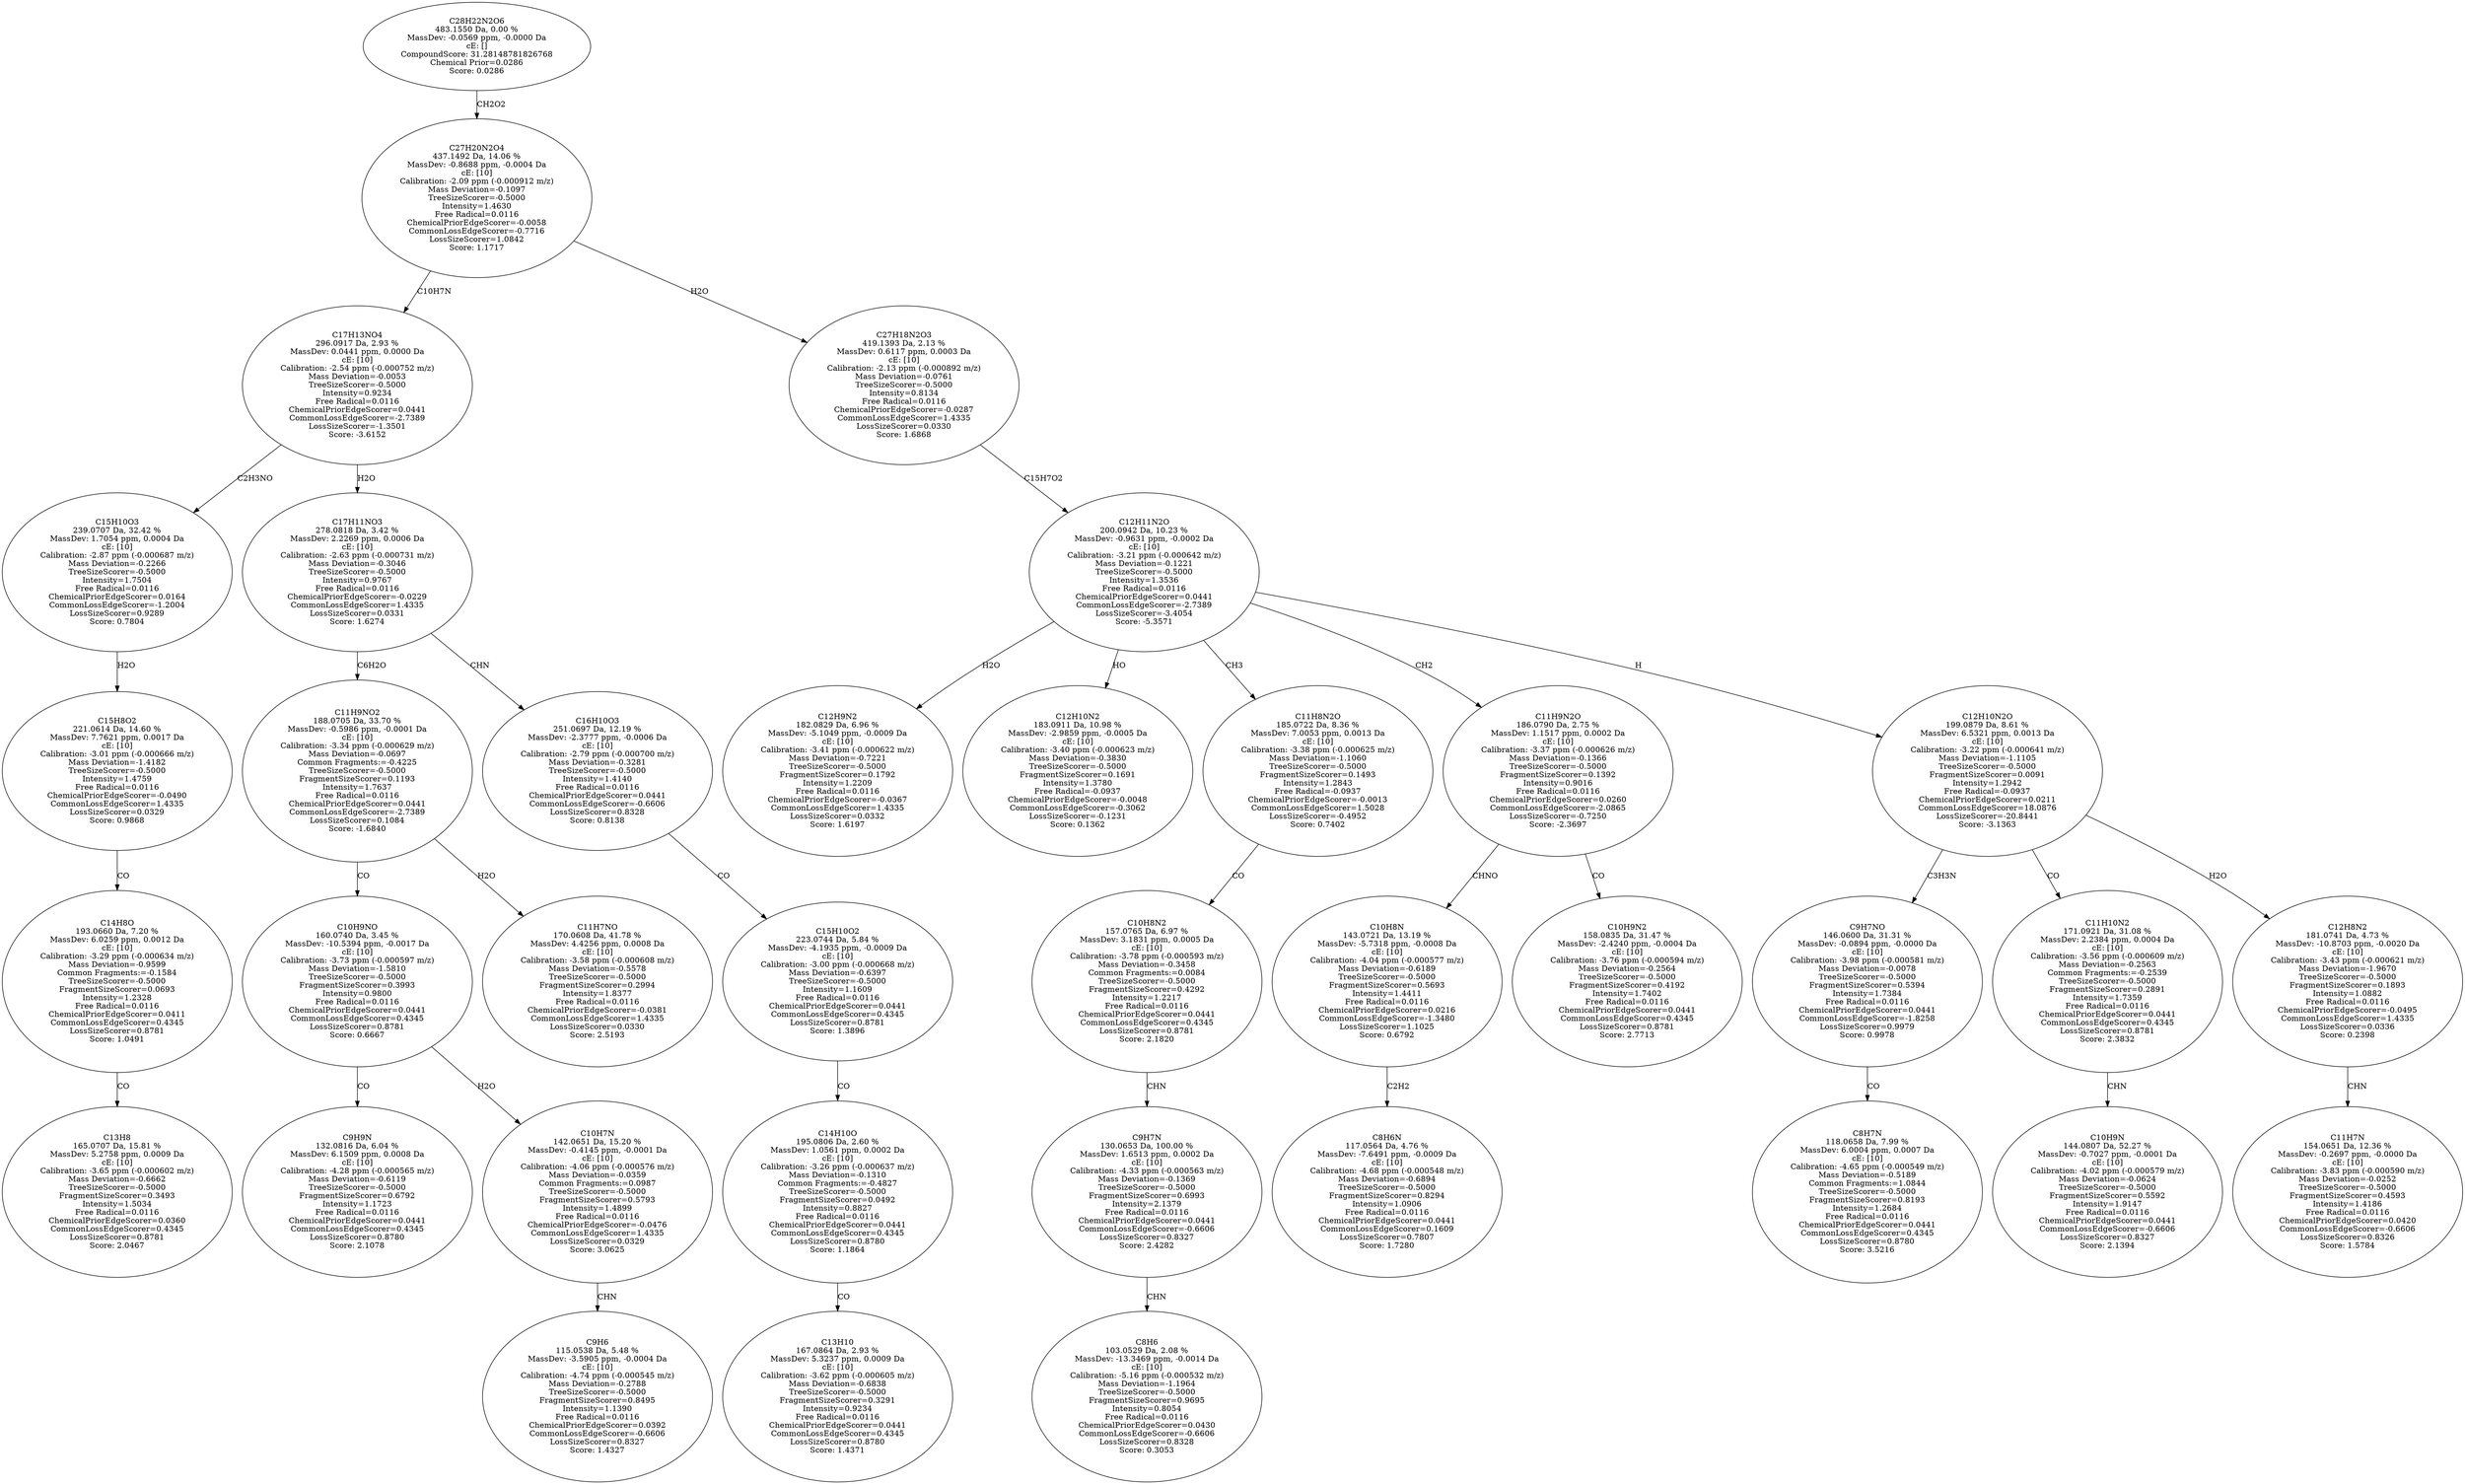 strict digraph {
v1 [label="C13H8\n165.0707 Da, 15.81 %\nMassDev: 5.2758 ppm, 0.0009 Da\ncE: [10]\nCalibration: -3.65 ppm (-0.000602 m/z)\nMass Deviation=-0.6662\nTreeSizeScorer=-0.5000\nFragmentSizeScorer=0.3493\nIntensity=1.5034\nFree Radical=0.0116\nChemicalPriorEdgeScorer=0.0360\nCommonLossEdgeScorer=0.4345\nLossSizeScorer=0.8781\nScore: 2.0467"];
v2 [label="C14H8O\n193.0660 Da, 7.20 %\nMassDev: 6.0259 ppm, 0.0012 Da\ncE: [10]\nCalibration: -3.29 ppm (-0.000634 m/z)\nMass Deviation=-0.9599\nCommon Fragments:=-0.1584\nTreeSizeScorer=-0.5000\nFragmentSizeScorer=0.0693\nIntensity=1.2328\nFree Radical=0.0116\nChemicalPriorEdgeScorer=0.0411\nCommonLossEdgeScorer=0.4345\nLossSizeScorer=0.8781\nScore: 1.0491"];
v3 [label="C15H8O2\n221.0614 Da, 14.60 %\nMassDev: 7.7621 ppm, 0.0017 Da\ncE: [10]\nCalibration: -3.01 ppm (-0.000666 m/z)\nMass Deviation=-1.4182\nTreeSizeScorer=-0.5000\nIntensity=1.4759\nFree Radical=0.0116\nChemicalPriorEdgeScorer=-0.0490\nCommonLossEdgeScorer=1.4335\nLossSizeScorer=0.0329\nScore: 0.9868"];
v4 [label="C15H10O3\n239.0707 Da, 32.42 %\nMassDev: 1.7054 ppm, 0.0004 Da\ncE: [10]\nCalibration: -2.87 ppm (-0.000687 m/z)\nMass Deviation=-0.2266\nTreeSizeScorer=-0.5000\nIntensity=1.7504\nFree Radical=0.0116\nChemicalPriorEdgeScorer=0.0164\nCommonLossEdgeScorer=-1.2004\nLossSizeScorer=0.9289\nScore: 0.7804"];
v5 [label="C9H9N\n132.0816 Da, 6.04 %\nMassDev: 6.1509 ppm, 0.0008 Da\ncE: [10]\nCalibration: -4.28 ppm (-0.000565 m/z)\nMass Deviation=-0.6119\nTreeSizeScorer=-0.5000\nFragmentSizeScorer=0.6792\nIntensity=1.1723\nFree Radical=0.0116\nChemicalPriorEdgeScorer=0.0441\nCommonLossEdgeScorer=0.4345\nLossSizeScorer=0.8780\nScore: 2.1078"];
v6 [label="C9H6\n115.0538 Da, 5.48 %\nMassDev: -3.5905 ppm, -0.0004 Da\ncE: [10]\nCalibration: -4.74 ppm (-0.000545 m/z)\nMass Deviation=-0.2788\nTreeSizeScorer=-0.5000\nFragmentSizeScorer=0.8495\nIntensity=1.1390\nFree Radical=0.0116\nChemicalPriorEdgeScorer=0.0392\nCommonLossEdgeScorer=-0.6606\nLossSizeScorer=0.8327\nScore: 1.4327"];
v7 [label="C10H7N\n142.0651 Da, 15.20 %\nMassDev: -0.4145 ppm, -0.0001 Da\ncE: [10]\nCalibration: -4.06 ppm (-0.000576 m/z)\nMass Deviation=-0.0359\nCommon Fragments:=0.0987\nTreeSizeScorer=-0.5000\nFragmentSizeScorer=0.5793\nIntensity=1.4899\nFree Radical=0.0116\nChemicalPriorEdgeScorer=-0.0476\nCommonLossEdgeScorer=1.4335\nLossSizeScorer=0.0329\nScore: 3.0625"];
v8 [label="C10H9NO\n160.0740 Da, 3.45 %\nMassDev: -10.5394 ppm, -0.0017 Da\ncE: [10]\nCalibration: -3.73 ppm (-0.000597 m/z)\nMass Deviation=-1.5810\nTreeSizeScorer=-0.5000\nFragmentSizeScorer=0.3993\nIntensity=0.9800\nFree Radical=0.0116\nChemicalPriorEdgeScorer=0.0441\nCommonLossEdgeScorer=0.4345\nLossSizeScorer=0.8781\nScore: 0.6667"];
v9 [label="C11H7NO\n170.0608 Da, 41.78 %\nMassDev: 4.4256 ppm, 0.0008 Da\ncE: [10]\nCalibration: -3.58 ppm (-0.000608 m/z)\nMass Deviation=-0.5578\nTreeSizeScorer=-0.5000\nFragmentSizeScorer=0.2994\nIntensity=1.8377\nFree Radical=0.0116\nChemicalPriorEdgeScorer=-0.0381\nCommonLossEdgeScorer=1.4335\nLossSizeScorer=0.0330\nScore: 2.5193"];
v10 [label="C11H9NO2\n188.0705 Da, 33.70 %\nMassDev: -0.5986 ppm, -0.0001 Da\ncE: [10]\nCalibration: -3.34 ppm (-0.000629 m/z)\nMass Deviation=-0.0697\nCommon Fragments:=-0.4225\nTreeSizeScorer=-0.5000\nFragmentSizeScorer=0.1193\nIntensity=1.7637\nFree Radical=0.0116\nChemicalPriorEdgeScorer=0.0441\nCommonLossEdgeScorer=-2.7389\nLossSizeScorer=0.1084\nScore: -1.6840"];
v11 [label="C13H10\n167.0864 Da, 2.93 %\nMassDev: 5.3237 ppm, 0.0009 Da\ncE: [10]\nCalibration: -3.62 ppm (-0.000605 m/z)\nMass Deviation=-0.6838\nTreeSizeScorer=-0.5000\nFragmentSizeScorer=0.3291\nIntensity=0.9234\nFree Radical=0.0116\nChemicalPriorEdgeScorer=0.0441\nCommonLossEdgeScorer=0.4345\nLossSizeScorer=0.8780\nScore: 1.4371"];
v12 [label="C14H10O\n195.0806 Da, 2.60 %\nMassDev: 1.0561 ppm, 0.0002 Da\ncE: [10]\nCalibration: -3.26 ppm (-0.000637 m/z)\nMass Deviation=-0.1310\nCommon Fragments:=-0.4827\nTreeSizeScorer=-0.5000\nFragmentSizeScorer=0.0492\nIntensity=0.8827\nFree Radical=0.0116\nChemicalPriorEdgeScorer=0.0441\nCommonLossEdgeScorer=0.4345\nLossSizeScorer=0.8780\nScore: 1.1864"];
v13 [label="C15H10O2\n223.0744 Da, 5.84 %\nMassDev: -4.1935 ppm, -0.0009 Da\ncE: [10]\nCalibration: -3.00 ppm (-0.000668 m/z)\nMass Deviation=-0.6397\nTreeSizeScorer=-0.5000\nIntensity=1.1609\nFree Radical=0.0116\nChemicalPriorEdgeScorer=0.0441\nCommonLossEdgeScorer=0.4345\nLossSizeScorer=0.8781\nScore: 1.3896"];
v14 [label="C16H10O3\n251.0697 Da, 12.19 %\nMassDev: -2.3777 ppm, -0.0006 Da\ncE: [10]\nCalibration: -2.79 ppm (-0.000700 m/z)\nMass Deviation=-0.3281\nTreeSizeScorer=-0.5000\nIntensity=1.4140\nFree Radical=0.0116\nChemicalPriorEdgeScorer=0.0441\nCommonLossEdgeScorer=-0.6606\nLossSizeScorer=0.8328\nScore: 0.8138"];
v15 [label="C17H11NO3\n278.0818 Da, 3.42 %\nMassDev: 2.2269 ppm, 0.0006 Da\ncE: [10]\nCalibration: -2.63 ppm (-0.000731 m/z)\nMass Deviation=-0.3046\nTreeSizeScorer=-0.5000\nIntensity=0.9767\nFree Radical=0.0116\nChemicalPriorEdgeScorer=-0.0229\nCommonLossEdgeScorer=1.4335\nLossSizeScorer=0.0331\nScore: 1.6274"];
v16 [label="C17H13NO4\n296.0917 Da, 2.93 %\nMassDev: 0.0441 ppm, 0.0000 Da\ncE: [10]\nCalibration: -2.54 ppm (-0.000752 m/z)\nMass Deviation=-0.0053\nTreeSizeScorer=-0.5000\nIntensity=0.9234\nFree Radical=0.0116\nChemicalPriorEdgeScorer=0.0441\nCommonLossEdgeScorer=-2.7389\nLossSizeScorer=-1.3501\nScore: -3.6152"];
v17 [label="C12H9N2\n182.0829 Da, 6.96 %\nMassDev: -5.1049 ppm, -0.0009 Da\ncE: [10]\nCalibration: -3.41 ppm (-0.000622 m/z)\nMass Deviation=-0.7221\nTreeSizeScorer=-0.5000\nFragmentSizeScorer=0.1792\nIntensity=1.2209\nFree Radical=0.0116\nChemicalPriorEdgeScorer=-0.0367\nCommonLossEdgeScorer=1.4335\nLossSizeScorer=0.0332\nScore: 1.6197"];
v18 [label="C12H10N2\n183.0911 Da, 10.98 %\nMassDev: -2.9859 ppm, -0.0005 Da\ncE: [10]\nCalibration: -3.40 ppm (-0.000623 m/z)\nMass Deviation=-0.3830\nTreeSizeScorer=-0.5000\nFragmentSizeScorer=0.1691\nIntensity=1.3780\nFree Radical=-0.0937\nChemicalPriorEdgeScorer=-0.0048\nCommonLossEdgeScorer=-0.3062\nLossSizeScorer=-0.1231\nScore: 0.1362"];
v19 [label="C8H6\n103.0529 Da, 2.08 %\nMassDev: -13.3469 ppm, -0.0014 Da\ncE: [10]\nCalibration: -5.16 ppm (-0.000532 m/z)\nMass Deviation=-1.1964\nTreeSizeScorer=-0.5000\nFragmentSizeScorer=0.9695\nIntensity=0.8054\nFree Radical=0.0116\nChemicalPriorEdgeScorer=0.0430\nCommonLossEdgeScorer=-0.6606\nLossSizeScorer=0.8328\nScore: 0.3053"];
v20 [label="C9H7N\n130.0653 Da, 100.00 %\nMassDev: 1.6513 ppm, 0.0002 Da\ncE: [10]\nCalibration: -4.33 ppm (-0.000563 m/z)\nMass Deviation=-0.1369\nTreeSizeScorer=-0.5000\nFragmentSizeScorer=0.6993\nIntensity=2.1379\nFree Radical=0.0116\nChemicalPriorEdgeScorer=0.0441\nCommonLossEdgeScorer=-0.6606\nLossSizeScorer=0.8327\nScore: 2.4282"];
v21 [label="C10H8N2\n157.0765 Da, 6.97 %\nMassDev: 3.1831 ppm, 0.0005 Da\ncE: [10]\nCalibration: -3.78 ppm (-0.000593 m/z)\nMass Deviation=-0.3458\nCommon Fragments:=0.0084\nTreeSizeScorer=-0.5000\nFragmentSizeScorer=0.4292\nIntensity=1.2217\nFree Radical=0.0116\nChemicalPriorEdgeScorer=0.0441\nCommonLossEdgeScorer=0.4345\nLossSizeScorer=0.8781\nScore: 2.1820"];
v22 [label="C11H8N2O\n185.0722 Da, 8.36 %\nMassDev: 7.0053 ppm, 0.0013 Da\ncE: [10]\nCalibration: -3.38 ppm (-0.000625 m/z)\nMass Deviation=-1.1060\nTreeSizeScorer=-0.5000\nFragmentSizeScorer=0.1493\nIntensity=1.2843\nFree Radical=-0.0937\nChemicalPriorEdgeScorer=-0.0013\nCommonLossEdgeScorer=1.5028\nLossSizeScorer=-0.4952\nScore: 0.7402"];
v23 [label="C8H6N\n117.0564 Da, 4.76 %\nMassDev: -7.6491 ppm, -0.0009 Da\ncE: [10]\nCalibration: -4.68 ppm (-0.000548 m/z)\nMass Deviation=-0.6894\nTreeSizeScorer=-0.5000\nFragmentSizeScorer=0.8294\nIntensity=1.0906\nFree Radical=0.0116\nChemicalPriorEdgeScorer=0.0441\nCommonLossEdgeScorer=0.1609\nLossSizeScorer=0.7807\nScore: 1.7280"];
v24 [label="C10H8N\n143.0721 Da, 13.19 %\nMassDev: -5.7318 ppm, -0.0008 Da\ncE: [10]\nCalibration: -4.04 ppm (-0.000577 m/z)\nMass Deviation=-0.6189\nTreeSizeScorer=-0.5000\nFragmentSizeScorer=0.5693\nIntensity=1.4411\nFree Radical=0.0116\nChemicalPriorEdgeScorer=0.0216\nCommonLossEdgeScorer=-1.3480\nLossSizeScorer=1.1025\nScore: 0.6792"];
v25 [label="C10H9N2\n158.0835 Da, 31.47 %\nMassDev: -2.4240 ppm, -0.0004 Da\ncE: [10]\nCalibration: -3.76 ppm (-0.000594 m/z)\nMass Deviation=-0.2564\nTreeSizeScorer=-0.5000\nFragmentSizeScorer=0.4192\nIntensity=1.7402\nFree Radical=0.0116\nChemicalPriorEdgeScorer=0.0441\nCommonLossEdgeScorer=0.4345\nLossSizeScorer=0.8781\nScore: 2.7713"];
v26 [label="C11H9N2O\n186.0790 Da, 2.75 %\nMassDev: 1.1517 ppm, 0.0002 Da\ncE: [10]\nCalibration: -3.37 ppm (-0.000626 m/z)\nMass Deviation=-0.1366\nTreeSizeScorer=-0.5000\nFragmentSizeScorer=0.1392\nIntensity=0.9016\nFree Radical=0.0116\nChemicalPriorEdgeScorer=0.0260\nCommonLossEdgeScorer=-2.0865\nLossSizeScorer=-0.7250\nScore: -2.3697"];
v27 [label="C8H7N\n118.0658 Da, 7.99 %\nMassDev: 6.0004 ppm, 0.0007 Da\ncE: [10]\nCalibration: -4.65 ppm (-0.000549 m/z)\nMass Deviation=-0.5189\nCommon Fragments:=1.0844\nTreeSizeScorer=-0.5000\nFragmentSizeScorer=0.8193\nIntensity=1.2684\nFree Radical=0.0116\nChemicalPriorEdgeScorer=0.0441\nCommonLossEdgeScorer=0.4345\nLossSizeScorer=0.8780\nScore: 3.5216"];
v28 [label="C9H7NO\n146.0600 Da, 31.31 %\nMassDev: -0.0894 ppm, -0.0000 Da\ncE: [10]\nCalibration: -3.98 ppm (-0.000581 m/z)\nMass Deviation=-0.0078\nTreeSizeScorer=-0.5000\nFragmentSizeScorer=0.5394\nIntensity=1.7384\nFree Radical=0.0116\nChemicalPriorEdgeScorer=0.0441\nCommonLossEdgeScorer=-1.8258\nLossSizeScorer=0.9979\nScore: 0.9978"];
v29 [label="C10H9N\n144.0807 Da, 52.27 %\nMassDev: -0.7027 ppm, -0.0001 Da\ncE: [10]\nCalibration: -4.02 ppm (-0.000579 m/z)\nMass Deviation=-0.0624\nTreeSizeScorer=-0.5000\nFragmentSizeScorer=0.5592\nIntensity=1.9147\nFree Radical=0.0116\nChemicalPriorEdgeScorer=0.0441\nCommonLossEdgeScorer=-0.6606\nLossSizeScorer=0.8327\nScore: 2.1394"];
v30 [label="C11H10N2\n171.0921 Da, 31.08 %\nMassDev: 2.2384 ppm, 0.0004 Da\ncE: [10]\nCalibration: -3.56 ppm (-0.000609 m/z)\nMass Deviation=-0.2563\nCommon Fragments:=-0.2539\nTreeSizeScorer=-0.5000\nFragmentSizeScorer=0.2891\nIntensity=1.7359\nFree Radical=0.0116\nChemicalPriorEdgeScorer=0.0441\nCommonLossEdgeScorer=0.4345\nLossSizeScorer=0.8781\nScore: 2.3832"];
v31 [label="C11H7N\n154.0651 Da, 12.36 %\nMassDev: -0.2697 ppm, -0.0000 Da\ncE: [10]\nCalibration: -3.83 ppm (-0.000590 m/z)\nMass Deviation=-0.0252\nTreeSizeScorer=-0.5000\nFragmentSizeScorer=0.4593\nIntensity=1.4186\nFree Radical=0.0116\nChemicalPriorEdgeScorer=0.0420\nCommonLossEdgeScorer=-0.6606\nLossSizeScorer=0.8326\nScore: 1.5784"];
v32 [label="C12H8N2\n181.0741 Da, 4.73 %\nMassDev: -10.8703 ppm, -0.0020 Da\ncE: [10]\nCalibration: -3.43 ppm (-0.000621 m/z)\nMass Deviation=-1.9670\nTreeSizeScorer=-0.5000\nFragmentSizeScorer=0.1893\nIntensity=1.0882\nFree Radical=0.0116\nChemicalPriorEdgeScorer=-0.0495\nCommonLossEdgeScorer=1.4335\nLossSizeScorer=0.0336\nScore: 0.2398"];
v33 [label="C12H10N2O\n199.0879 Da, 8.61 %\nMassDev: 6.5321 ppm, 0.0013 Da\ncE: [10]\nCalibration: -3.22 ppm (-0.000641 m/z)\nMass Deviation=-1.1105\nTreeSizeScorer=-0.5000\nFragmentSizeScorer=0.0091\nIntensity=1.2942\nFree Radical=-0.0937\nChemicalPriorEdgeScorer=0.0211\nCommonLossEdgeScorer=18.0876\nLossSizeScorer=-20.8441\nScore: -3.1363"];
v34 [label="C12H11N2O\n200.0942 Da, 10.23 %\nMassDev: -0.9631 ppm, -0.0002 Da\ncE: [10]\nCalibration: -3.21 ppm (-0.000642 m/z)\nMass Deviation=-0.1221\nTreeSizeScorer=-0.5000\nIntensity=1.3536\nFree Radical=0.0116\nChemicalPriorEdgeScorer=0.0441\nCommonLossEdgeScorer=-2.7389\nLossSizeScorer=-3.4054\nScore: -5.3571"];
v35 [label="C27H18N2O3\n419.1393 Da, 2.13 %\nMassDev: 0.6117 ppm, 0.0003 Da\ncE: [10]\nCalibration: -2.13 ppm (-0.000892 m/z)\nMass Deviation=-0.0761\nTreeSizeScorer=-0.5000\nIntensity=0.8134\nFree Radical=0.0116\nChemicalPriorEdgeScorer=-0.0287\nCommonLossEdgeScorer=1.4335\nLossSizeScorer=0.0330\nScore: 1.6868"];
v36 [label="C27H20N2O4\n437.1492 Da, 14.06 %\nMassDev: -0.8688 ppm, -0.0004 Da\ncE: [10]\nCalibration: -2.09 ppm (-0.000912 m/z)\nMass Deviation=-0.1097\nTreeSizeScorer=-0.5000\nIntensity=1.4630\nFree Radical=0.0116\nChemicalPriorEdgeScorer=-0.0058\nCommonLossEdgeScorer=-0.7716\nLossSizeScorer=1.0842\nScore: 1.1717"];
v37 [label="C28H22N2O6\n483.1550 Da, 0.00 %\nMassDev: -0.0569 ppm, -0.0000 Da\ncE: []\nCompoundScore: 31.28148781826768\nChemical Prior=0.0286\nScore: 0.0286"];
v2 -> v1 [label="CO"];
v3 -> v2 [label="CO"];
v4 -> v3 [label="H2O"];
v16 -> v4 [label="C2H3NO"];
v8 -> v5 [label="CO"];
v7 -> v6 [label="CHN"];
v8 -> v7 [label="H2O"];
v10 -> v8 [label="CO"];
v10 -> v9 [label="H2O"];
v15 -> v10 [label="C6H2O"];
v12 -> v11 [label="CO"];
v13 -> v12 [label="CO"];
v14 -> v13 [label="CO"];
v15 -> v14 [label="CHN"];
v16 -> v15 [label="H2O"];
v36 -> v16 [label="C10H7N"];
v34 -> v17 [label="H2O"];
v34 -> v18 [label="HO"];
v20 -> v19 [label="CHN"];
v21 -> v20 [label="CHN"];
v22 -> v21 [label="CO"];
v34 -> v22 [label="CH3"];
v24 -> v23 [label="C2H2"];
v26 -> v24 [label="CHNO"];
v26 -> v25 [label="CO"];
v34 -> v26 [label="CH2"];
v28 -> v27 [label="CO"];
v33 -> v28 [label="C3H3N"];
v30 -> v29 [label="CHN"];
v33 -> v30 [label="CO"];
v32 -> v31 [label="CHN"];
v33 -> v32 [label="H2O"];
v34 -> v33 [label="H"];
v35 -> v34 [label="C15H7O2"];
v36 -> v35 [label="H2O"];
v37 -> v36 [label="CH2O2"];
}